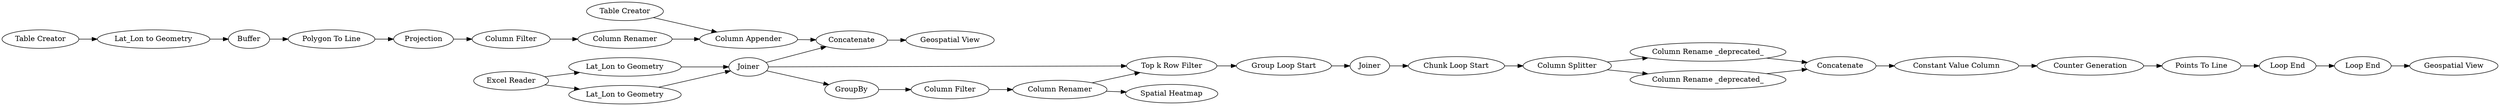 digraph {
	"5905275518687345153_2004" [label=Joiner]
	"4691318349049440688_1731" [label="Constant Value Column"]
	"9156169004472040771_2024" [label="Table Creator"]
	"5905275518687345153_1722" [label="Chunk Loop Start"]
	"9156169004472040771_1939" [label="Lat_Lon to Geometry"]
	"-7329701891289349069_1968" [label="Column Filter"]
	"9156169004472040771_1961" [label="Column Filter"]
	"9156169004472040771_1999" [label="Excel Reader"]
	"-7329701891289349069_1967" [label="Column Renamer"]
	"9156169004472040771_1958" [label=Projection]
	"4691318349049440688_1729" [label=Concatenate]
	"9156169004472040771_2030" [label="Geospatial View"]
	"5905275518687345153_1730" [label="Loop End"]
	"5905275518687345153_2028" [label="Group Loop Start"]
	"9156169004472040771_1959" [label="Polygon To Line"]
	"5905275518687345153_2029" [label="Loop End"]
	"9156169004472040771_2005" [label="Spatial Heatmap"]
	"9156169004472040771_1960" [label="Column Renamer"]
	"9156169004472040771_1963" [label="Geospatial View"]
	"5905275518687345153_2003" [label="Top k Row Filter"]
	"-7329701891289349069_1953" [label=GroupBy]
	"4691318349049440688_1728" [label="Column Rename _deprecated_"]
	"9156169004472040771_1957" [label=Buffer]
	"9156169004472040771_1966" [label="Lat_Lon to Geometry"]
	"4691318349049440688_1732" [label="Counter Generation"]
	"5905275518687345153_1733" [label="Points To Line"]
	"9156169004472040771_2000" [label=Joiner]
	"4691318349049440688_1727" [label="Column Rename _deprecated_"]
	"9156169004472040771_1964" [label="Table Creator"]
	"9156169004472040771_1940" [label="Lat_Lon to Geometry"]
	"9156169004472040771_2025" [label="Column Appender"]
	"4691318349049440688_1726" [label="Column Splitter"]
	"9156169004472040771_1962" [label=Concatenate]
	"9156169004472040771_1966" -> "9156169004472040771_1957"
	"4691318349049440688_1729" -> "4691318349049440688_1731"
	"5905275518687345153_2029" -> "9156169004472040771_2030"
	"5905275518687345153_2003" -> "5905275518687345153_2028"
	"5905275518687345153_1722" -> "4691318349049440688_1726"
	"9156169004472040771_1940" -> "9156169004472040771_2000"
	"9156169004472040771_1961" -> "9156169004472040771_1960"
	"9156169004472040771_1959" -> "9156169004472040771_1958"
	"9156169004472040771_2000" -> "-7329701891289349069_1953"
	"9156169004472040771_1939" -> "9156169004472040771_2000"
	"9156169004472040771_2000" -> "9156169004472040771_1962"
	"9156169004472040771_1999" -> "9156169004472040771_1939"
	"4691318349049440688_1727" -> "4691318349049440688_1729"
	"4691318349049440688_1726" -> "4691318349049440688_1728"
	"-7329701891289349069_1967" -> "5905275518687345153_2003"
	"9156169004472040771_1958" -> "9156169004472040771_1961"
	"-7329701891289349069_1953" -> "-7329701891289349069_1968"
	"4691318349049440688_1731" -> "4691318349049440688_1732"
	"4691318349049440688_1726" -> "4691318349049440688_1727"
	"5905275518687345153_2028" -> "5905275518687345153_2004"
	"9156169004472040771_1964" -> "9156169004472040771_1966"
	"4691318349049440688_1728" -> "4691318349049440688_1729"
	"5905275518687345153_2004" -> "5905275518687345153_1722"
	"4691318349049440688_1732" -> "5905275518687345153_1733"
	"9156169004472040771_1957" -> "9156169004472040771_1959"
	"-7329701891289349069_1967" -> "9156169004472040771_2005"
	"9156169004472040771_2025" -> "9156169004472040771_1962"
	"5905275518687345153_1730" -> "5905275518687345153_2029"
	"9156169004472040771_1962" -> "9156169004472040771_1963"
	"9156169004472040771_2024" -> "9156169004472040771_2025"
	"9156169004472040771_2000" -> "5905275518687345153_2003"
	"-7329701891289349069_1968" -> "-7329701891289349069_1967"
	"5905275518687345153_1733" -> "5905275518687345153_1730"
	"9156169004472040771_1999" -> "9156169004472040771_1940"
	"9156169004472040771_1960" -> "9156169004472040771_2025"
	rankdir=LR
}
